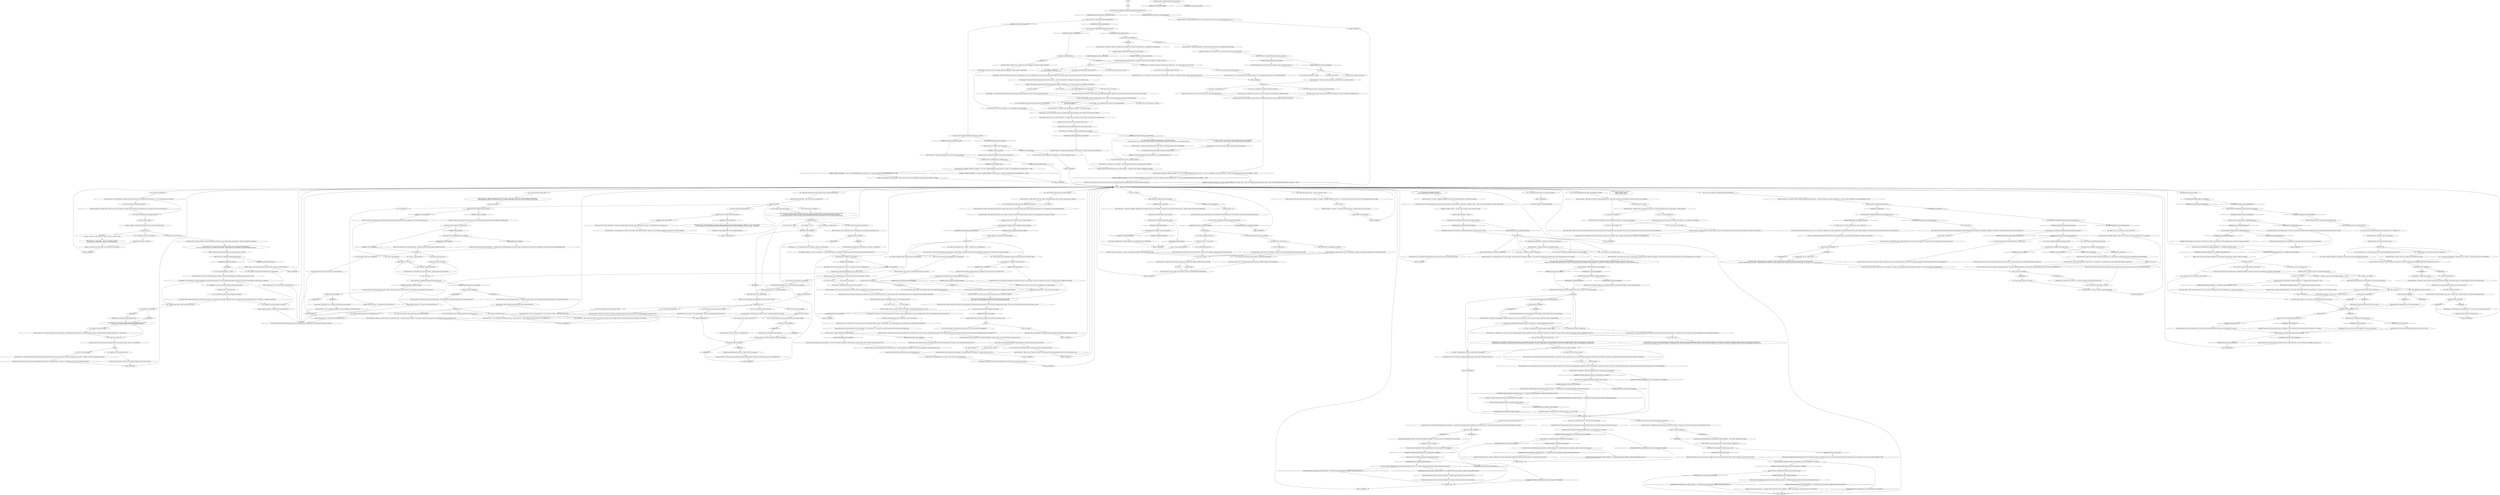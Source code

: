 # JAM / RACIST
# You chat up a truck driver of the racist persuasion.
# ==================================================
digraph G {
	  0 [label="START"];
	  1 [label="input"];
	  2 [label="Racist lorry driver: Variable[\"TASK.question_drivers_about_drugs\"]"];
	  3 [label="Variable[\"TASK.question_drivers_about_drugs\"]", shape=diamond];
	  4 [label="!(Variable[\"TASK.question_drivers_about_drugs\"])", shape=diamond];
	  5 [label="Perception (Smell): He smells of heavy motor oils. And his breath -- of high-tar content cigarettes. Probably *Astra Whites*."];
	  6 [label="Racist lorry driver: Variable[\"jam.racist_suggestion_pretend_you_agree\"]"];
	  7 [label="Variable[\"jam.racist_suggestion_pretend_you_agree\"]", shape=diamond];
	  8 [label="!(Variable[\"jam.racist_suggestion_pretend_you_agree\"])", shape=diamond];
	  9 [label="Racist lorry driver: The man pulls on his cigarette furiously, probably still thinking about mesquitos and ass cancer."];
	  10 [label="Racist lorry driver: \"Apples.\""];
	  11 [label="Jump to: [MAINHUB]"];
	  12 [label="Racist lorry driver: \"As arbitrary as any judgement. That doesn't make it less of a fact. We all have to use *facts*. Once you accept it, you'll gain the clarity of understanding.\""];
	  13 [label="You: \"Let me see the soles of your boots.\""];
	  14 [label="You: \"I'm gonna *fuck* you for the rest of my LIFE, you understand?\""];
	  15 [label="Racist lorry driver: \"What is there to talk about? It's a racist world. I didn't make it that way. And neither did you -- and *you're* a racist too!\""];
	  16 [label="You: \"Who is the lady driver? You won't get into trouble.\""];
	  17 [label="Racist lorry driver: \"Like fuck you are. Why's your partner a multi-ethnic rainbow man? Why'd you not arrest Siileng? Fuck off, I ain't telling you shit.\""];
	  18 [label="Racist lorry driver: The man drops the near-finished cigarette lingering between his fingers. He reaches for a new one, with a confident look."];
	  19 [label="You: \"What are you doing, Kim? Let me handle it.\""];
	  20 [label="Untitled hub (06)"];
	  21 [label="Racist lorry driver: \"He did *something* -- he stole his employer's goods and another, honest lorryman's job. You know...\" His smirk turns into a suspicious grin."];
	  22 [label="Jump to: [MAINHUB]"];
	  23 [label="You: \"Fuck, I oughtta...\""];
	  24 [label="Racist lorry driver: IsKimHere()"];
	  25 [label="IsKimHere()", shape=diamond];
	  26 [label="!(IsKimHere())", shape=diamond];
	  27 [label="You: \"What was that *argument* all about?\"\n\"You're a Revacholian patriot? What's that all about?\""];
	  28 [label="Racist lorry driver: Variable[\"plaza.fascha_q_initiation_found_lorryman\"]"];
	  29 [label="Variable[\"plaza.fascha_q_initiation_found_lorryman\"]", shape=diamond];
	  30 [label="!(Variable[\"plaza.fascha_q_initiation_found_lorryman\"])", shape=diamond];
	  31 [label="Racist lorry driver: Variable[\"tc.turn_off_tutorial_node\"]"];
	  32 [label="Variable[\"tc.turn_off_tutorial_node\"]", shape=diamond];
	  33 [label="!(Variable[\"tc.turn_off_tutorial_node\"])", shape=diamond];
	  34 [label="You: \"Limbo? What's going on here?\"\n\"So we *are* in a limbo!\""];
	  35 [label="Racist lorry driver: Variable[\"jam.truckman_blackcheck_comp_reacthub\"]"];
	  36 [label="Variable[\"jam.truckman_blackcheck_comp_reacthub\"]", shape=diamond];
	  37 [label="!(Variable[\"jam.truckman_blackcheck_comp_reacthub\"])", shape=diamond];
	  38 [label="Racist lorry driver: \"Welcome to Re...\" The fat man stops mid-sentence as he notices Lieutenant Kitsuragi."];
	  39 [label="Racist lorry driver: \"Ye... no... never mind, officer. Pleased to meet you. I'm a camionneur, a father of three, and a Revacholian patriot.\""];
	  40 [label="electrochemitup"];
	  41 [label="Shivers: The wind howls over the Bay of Revachol -- a cascade of cold air, flowing through the tangled city streets."];
	  42 [label="Racist lorry driver: \"Custom-made. Cost me a pretty penny!\" He rubs the back of his balding head."];
	  43 [label="Racist lorry driver: Variable[\"jam.truckman_whitec_auth_ladydriver\"]"];
	  44 [label="Variable[\"jam.truckman_whitec_auth_ladydriver\"]", shape=diamond];
	  45 [label="!(Variable[\"jam.truckman_whitec_auth_ladydriver\"])", shape=diamond];
	  46 [label="Racist lorry driver: IsKimHere()"];
	  47 [label="IsKimHere()", shape=diamond];
	  48 [label="!(IsKimHere())", shape=diamond];
	  49 [label="Untitled hub"];
	  50 [label="Racist lorry driver: \"God damn right. They've been trying to fuck us out of our heritage in the name of profits. But when they try to replace us they'll regret it.\""];
	  51 [label="Logic: He doesn't live in Martinaise."];
	  52 [label="Kim Kitsuragi: Lieutenant Kitsuragi's stern expression remains unchanged -- but you sense he can't be happy about this turn of events."];
	  53 [label="Racist lorry driver: \"Fucking... homo cop.\" A globule of sweat gathers at his brow."];
	  54 [label="Racist lorry driver: IsKimHere()"];
	  55 [label="IsKimHere()", shape=diamond];
	  56 [label="!(IsKimHere())", shape=diamond];
	  57 [label="Inland Empire: The name resounds like a bell in the air -- a dark gong. You get a bad feeling about it."];
	  58 [label="Authority: He's been expecting this. He's really puffed himself up."];
	  59 [label="You: \"Yekokataa is not in the south and they definitely don't grow apples there.\""];
	  60 [label="You: \"Apples then. From Graad. Right. Sure.\""];
	  61 [label="Racist lorry driver: \"It's about... biological determinism. Natural law. The sorting of the races.\" He spits on the ground."];
	  62 [label="Racist lorry driver: \"People who've studied these things say that we are superior by design. So, naturally, we Occidentals should be in charge. Obviously you can see the merits in that.\"\n\"People who've studied these things say that *you* and *me* are superior by design.\" He glances at the lieutenant. \"So, naturally, we Occidentals should be in charge. Obviously you can see the merits in that.\""];
	  63 [label="You: \"Uh, welcome, indeed. Who are you?\""];
	  64 [label="You: \"You mean my partner, Lieutenant Kitsuragi?\""];
	  65 [label="Jump to: [Racist lorry driver: \"The man bites his lip and drops the...\"]"];
	  66 [label="Racist lorry driver: On the bottom of the man's boots you see an intricate tangle of treads with no immediately discernible pattern."];
	  67 [label="Racist lorry driver: \"It's Revachol!\""];
	  68 [label="Racist lorry driver: \"The stench is getting unbearable.\" He turns to you. \"Is there a reason you're bothering me?\""];
	  69 [label="Racist lorry driver: \"Hello, compatriot!\" He recognizes you. \"You have something to discuss?\""];
	  70 [label="Jump to: [MAINHUB]"];
	  71 [label="Kim Kitsuragi: Lieutenant Kitsuragi's stern expression remains unchanged -- but you sense something there. Below..."];
	  72 [label="Racist lorry driver: \"What, aren't we *allowed* to say that it's the kipts who do all the stealing around here? It's not *rotor science*, man...\""];
	  73 [label="Kim Kitsuragi: The lieutenant turns and gives you a barely perceptible nod."];
	  74 [label="Kim Kitsuragi: \"Every school of thought and government has failed in this city -- but I love it nonetheless. It belongs to me as much as it belongs to you.\""];
	  75 [label="Kim Kitsuragi: \"Let's just go and ask Tommy, alright? We're wasting our time here.\""];
	  76 [label="Racist lorry driver: Variable[\"jam.racist_authority_soles\"]"];
	  77 [label="Variable[\"jam.racist_authority_soles\"]", shape=diamond];
	  78 [label="!(Variable[\"jam.racist_authority_soles\"])", shape=diamond];
	  79 [label="You: \"You smell of booze and cigarettes, what's different about narcotics?\""];
	  80 [label="Jump to: [Racist lorry driver: \"\"I don't know shit, and if I did I...\"]"];
	  81 [label="Racist lorry driver: IsKimHere()"];
	  82 [label="IsKimHere()", shape=diamond];
	  83 [label="!(IsKimHere())", shape=diamond];
	  84 [label="You: \"What kind of cargo are you supposed to pick up?\""];
	  85 [label="You: \"Wait, how long has this been going on then?\""];
	  86 [label="You: \"I've been to your fucking lorry. I know where it is!\" (Point to it.) \"I'm gonna burn it down, you HEAR ME?!\""];
	  87 [label="Kim Kitsuragi: \"A small 'Tempo' by the monument, green...\" He turns to you. \"Let's get into that lorry.\""];
	  88 [label="Half Light: The main thing is to not overdo it. Even when you're trying to scare someone, the most important thing is: how does it look on your resume?"];
	  89 [label="You: \"Uh... your racism?\""];
	  90 [label="You: \"Damn it... I meant.. do you want to find someplace private to... no, shit--\""];
	  91 [label="You: \"So who does -- *you?*\""];
	  92 [label="Racist lorry driver: His eyes dart between you and the lieutenant. \"I'm not scared of you -- or the mob. I'm under the protection of the Lorrymen and Carters Guild.\""];
	  93 [label="Racist lorry driver: \"I'm not the only one. Look, I've read *books*,\" he gestures with his cigarette for emphasis. \"The science of racial theory has all been proved, even if some people don't want to accept it.\""];
	  94 [label="Perception (Smell): His physique reeks of heavy motor oils. His breath smells of high-tar content cigarettes. Probably *Astra Whites*."];
	  95 [label="You: \"You hiding smokes from me?\""];
	  96 [label="You: \"Well, I think we all learned something here.\" (Smile at the lorryman.)\n\"I think we should all learn to respect each others opinions.\" (Betray your partner and smile at the lorryman in a conspiratorial manner.)"];
	  97 [label="Racist lorry driver: Variable[\"tc.down_with_racism\"]"];
	  98 [label="Variable[\"tc.down_with_racism\"]", shape=diamond];
	  99 [label="!(Variable[\"tc.down_with_racism\"])", shape=diamond];
	  100 [label="Logic: No, it's Ruby running this ring like Titus alluded to. But play along for now. Find out what everyone knows first. Siileng is your next lead."];
	  101 [label="You: \"I'm trying to turn back time. Can you help me, bröther?\""];
	  102 [label="Racist lorry driver: \"Yeah, apples... I take it you had other questions?\"\n\"Yeah, apples. I'm an apple-carter. I take it you had other questions?\""];
	  103 [label="Racist lorry driver: Variable[\"jam.truckman_bc_electrochem_smokes\"]"];
	  104 [label="Variable[\"jam.truckman_bc_electrochem_smokes\"]", shape=diamond];
	  105 [label="!(Variable[\"jam.truckman_bc_electrochem_smokes\"])", shape=diamond];
	  106 [label="Racist lorry driver: \"Welcome to Revachol!\" The lorry driver recognizes you. \"Got rid of the other one, eh? Good call.\""];
	  107 [label="You: \"But...why?\""];
	  108 [label="lorryhub"];
	  109 [label="Racist lorry driver: \"You two make a cute couple, you know that?\" The lorryman spits."];
	  110 [label="Racist lorry driver: \"Just follow the smell. It smells like apricots and *oil* when you're nearby...\" The lorryman lets out a raspy croak at his own sense of humour."];
	  111 [label="Racist lorry driver: \"Yeah,\" he says, unsure where this is leading. \"They're his little bitches. He's got them all over the unions.\""];
	  112 [label="Racist lorry driver: \"You're not peones,\" he says. \"You wouldn't be investigating a drug-thing, if you were.\""];
	  113 [label="You: \"Yeah... maybe it *is*...\""];
	  114 [label="Reaction Speed: There was a bunch of spilled boxes in the back of a big lorry nearby..."];
	  115 [label="Racist lorry driver: Variable[\"jam.racist_said_stop_ripping\"]"];
	  116 [label="Variable[\"jam.racist_said_stop_ripping\"]", shape=diamond];
	  117 [label="!(Variable[\"jam.racist_said_stop_ripping\"])", shape=diamond];
	  118 [label="Racist lorry driver: \"Hell no. It's a *guild*. Invitation only. Unions work for the rich fucks. They're basically the same. Been trying to fuck us out of our heritage in the name of profits. But you can't replace experience.\""];
	  119 [label="You: \"Hello. Who are you?\""];
	  120 [label="Racist lorry driver: IsKimHere()"];
	  121 [label="IsKimHere()", shape=diamond];
	  122 [label="!(IsKimHere())", shape=diamond];
	  123 [label="You: \"Actually -- we do.\""];
	  124 [label="Racist lorry driver: \"I'm *not* in trouble right now -- and I don't have to tell you a single thing. Now fuck off.\""];
	  125 [label="Reaction Speed: Not sheep -- ostriches."];
	  126 [label="Encyclopedia: Actually, neither ostriches or sheep bury their heads in the sand. It's just a saying."];
	  127 [label="Racist lorry driver: IsTHCPresent(\"revacholian_nationhood\")"];
	  128 [label="IsTHCPresent(\"revacholian_nationhood\")", shape=diamond];
	  129 [label="!(IsTHCPresent(\"revacholian_nationhood\"))", shape=diamond];
	  130 [label="Racist lorry driver: \"Evidence of what? I haven't done anything.\" He puts out his cigarette and flicks the tiny stub toward the street."];
	  131 [label="You: \"Right. You're sure it's this *Siileng* and not, say, a *lady driver*?\""];
	  132 [label="Racist lorry driver: IsTaskActive(\"TASK.ask_traditionalists_how_to_turn_back_time\")--[[ Variable[ ]]"];
	  133 [label="IsTaskActive(\"TASK.ask_traditionalists_how_to_turn_back_time\")--[[ Variable[ ]]", shape=diamond];
	  134 [label="!(IsTaskActive(\"TASK.ask_traditionalists_how_to_turn_back_time\")--[[ Variable[ ]])", shape=diamond];
	  135 [label="Composure: He is comfortable reciting these thoughts. He's spent quite a lot of time meditating on the subject."];
	  136 [label="You: \"Hold on, what's a carter?\""];
	  137 [label="lastrow"];
	  138 [label="You: \"I know you've been giving me the run-around. Fess up, where's the lady driver?\""];
	  139 [label="You: \"Hm, thanks. Not the ones I'm looking for.\""];
	  140 [label="Racist lorry driver: \"When the next wave of the Invasion comes -- the last thing they'll see before the lights go out is *illustrious Revachol*.\""];
	  141 [label="You: \"Whatever, these aren't the boots I'm looking for anyway.\""];
	  142 [label="You: \"I found this mug in the trash.\" (Show it to the man.) \"Yours?\""];
	  143 [label="Racist lorry driver: IsKimHere()"];
	  144 [label="IsKimHere()", shape=diamond];
	  145 [label="!(IsKimHere())", shape=diamond];
	  146 [label="Kim Kitsuragi: \"You really got him there, detective.\""];
	  147 [label="You: \"Who's La Puta--\""];
	  148 [label="You: \"Wait, are *we*--\""];
	  149 [label="You: \"Yes you *are*. Or you're coming to the  station.\""];
	  150 [label="You: \"Then why are you smirking?\""];
	  151 [label="Racist lorry driver: \"Fuck you, I told you. I'm not gonna...\""];
	  152 [label="Racist lorry driver: Variable[\"tc.oddfoot_at_lynching\"] == true  and   Variable[\"XP.figured_out_the_odd_sole\"] == false  and  Variable[\"jam.racist_authority_soles\"] == false  and  Variable[\"TASK.ask_about_ruby_in_village\"] == false"];
	  153 [label="Variable[\"tc.oddfoot_at_lynching\"] == true  and   Variable[\"XP.figured_out_the_odd_sole\"] == false  and  Variable[\"jam.racist_authority_soles\"] == false  and  Variable[\"TASK.ask_about_ruby_in_village\"] == false", shape=diamond];
	  154 [label="!(Variable[\"tc.oddfoot_at_lynching\"] == true  and   Variable[\"XP.figured_out_the_odd_sole\"] == false  and  Variable[\"jam.racist_authority_soles\"] == false  and  Variable[\"TASK.ask_about_ruby_in_village\"] == false)", shape=diamond];
	  155 [label="Racist lorry driver: Variable[\"jam.tommy_reveal_wc\"]"];
	  156 [label="Variable[\"jam.tommy_reveal_wc\"]", shape=diamond];
	  157 [label="!(Variable[\"jam.tommy_reveal_wc\"])", shape=diamond];
	  158 [label="Racist lorry driver: Variable[\"jam.tommy_reveal_wc\"]"];
	  159 [label="Variable[\"jam.tommy_reveal_wc\"]", shape=diamond];
	  160 [label="!(Variable[\"jam.tommy_reveal_wc\"])", shape=diamond];
	  161 [label="Racist lorry driver: \"That's the one. His tribe are natural liars. It's in their blood...\" The lorryman takes a slow, satisfied drag and blows a smoke ring."];
	  162 [label="Racist lorry driver: \"Past the monument, down there,\" he waves south. \"The green 'Tempo'. Now leave me the fuck alone, okay?\""];
	  163 [label="Racist lorry driver: \"I'm here to pick up a load of fuckin' apples, man. Just regular, Kojko-picked apples.\"\n\"We're on the same side here, yeah? No need to bust my balls. I'm here to pick up a load of apples. Just regular, Kojko-picked apples.\""];
	  164 [label="MAINHUB"];
	  165 [label="Untitled hub"];
	  166 [label="Racist lorry driver: Variable[\"jam.racist_halflight_failed_twice\"]"];
	  167 [label="Variable[\"jam.racist_halflight_failed_twice\"]", shape=diamond];
	  168 [label="!(Variable[\"jam.racist_halflight_failed_twice\"])", shape=diamond];
	  169 [label="Kim Kitsuragi: The lieutenant looks at you sceptically but does not object."];
	  170 [label="Jump to: [Untitled hub (06)]"];
	  171 [label="You: \"I get it -- someone has to be the unpopular guy.\""];
	  172 [label="Racist lorry driver: Variable[\"jam.truckman_greeting_done\"]"];
	  173 [label="Variable[\"jam.truckman_greeting_done\"]", shape=diamond];
	  174 [label="!(Variable[\"jam.truckman_greeting_done\"])", shape=diamond];
	  175 [label="You: \"That's... disarmingly direct.\""];
	  176 [label="Racist lorry driver: \"You know: Graadniks. Graadvolk. The degenerates from Graad.\"\n\"Yeah, you know: Graadniks. Graadvolk. Those degenerates from Graad.\""];
	  177 [label="Racist lorry driver: The lorry driver glares at you intently, then shrugs. \"Then I guess they grow apples somewhere else. You can never really tell with those Kojkos. They're *everywhere* -- except their own homes.\""];
	  178 [label="You: \"I did see one lorry with the trailer doors open on my way here. Do you know what happened?\""];
	  179 [label="You: \"Yeah? What's the problem with that then?\""];
	  180 [label="Racist lorry driver: IsTaskActive(\"TASK.ask_traditionalists_how_to_turn_back_time\")--[[ Variable[ ]]"];
	  181 [label="IsTaskActive(\"TASK.ask_traditionalists_how_to_turn_back_time\")--[[ Variable[ ]]", shape=diamond];
	  182 [label="!(IsTaskActive(\"TASK.ask_traditionalists_how_to_turn_back_time\")--[[ Variable[ ]])", shape=diamond];
	  183 [label="Racist lorry driver: Variable[\"jam.fascha_dq_endurance_confirms_lorryman\"]  or  Variable[\"jam.fascha_dq_endurance_confirms_lorryman_after_fuck_you\"]"];
	  184 [label="Variable[\"jam.fascha_dq_endurance_confirms_lorryman\"]  or  Variable[\"jam.fascha_dq_endurance_confirms_lorryman_after_fuck_you\"]", shape=diamond];
	  185 [label="!(Variable[\"jam.fascha_dq_endurance_confirms_lorryman\"]  or  Variable[\"jam.fascha_dq_endurance_confirms_lorryman_after_fuck_you\"])", shape=diamond];
	  186 [label="norhetoricforyou"];
	  187 [label="Racist lorry driver: Variable[\"jam.truckman_logic_the_lies\"]"];
	  188 [label="Variable[\"jam.truckman_logic_the_lies\"]", shape=diamond];
	  189 [label="!(Variable[\"jam.truckman_logic_the_lies\"])", shape=diamond];
	  190 [label="You: \"So you *are* saying something.\""];
	  191 [label="Jump to: [MAINHUB]"];
	  192 [label="Racist lorry driver: \"God damn...\" He wipes the tears from his eyes. \"Thanks for that. But no, it's not mine.\""];
	  193 [label="logicfixinghub"];
	  194 [label="Racist lorry driver: He eyes you warily, unsure how to respond. This goes on for about two seconds, then..."];
	  195 [label="You: \"You said something about the rights and privileges of lorrymen?\""];
	  196 [label="Jump to: [Racist lorry driver: \"The man bites his lip and drops the...\"]"];
	  197 [label="Racist lorry driver: Variable[\"jam.siileng_met\"]"];
	  198 [label="Variable[\"jam.siileng_met\"]", shape=diamond];
	  199 [label="!(Variable[\"jam.siileng_met\"])", shape=diamond];
	  200 [label="Racist lorry driver: IsKimHere()"];
	  201 [label="IsKimHere()", shape=diamond];
	  202 [label="!(IsKimHere())", shape=diamond];
	  203 [label="You: \"No, no, of course not. Just tell me what you know.\""];
	  204 [label="Kim Kitsuragi: The lieutenant gives you a brief, sideways glance."];
	  205 [label="Racist lorry driver: \"The strike? They've been at it for a while. A month, two months maybe?\" He gestures towards the lorries. \"But *this* here is just the last week or so.\""];
	  206 [label="You: \"You just look at people and make arbitrary judgements.\""];
	  207 [label="Rhetoric: Perhaps it's good to agree? To get him talking."];
	  208 [label="You: \"Where *exactly* is her lorry?\""];
	  209 [label="Racist lorry driver: \"He did *something*. He stole his employer's goods and another, honest lorryman's job. Talk to him -- I don't know anything.\"\n\"He did *something*. He stole his employer's goods and another lorryman's job. You should be thankful for the tip.\" He grins -- a wide smile. "];
	  210 [label="Half Light: *Change the topic* -- the way he says it makes it almost sound like a threat."];
	  211 [label="You: \"Shit.\""];
	  212 [label="Racist lorry driver: \"Hey, if the name and description fit by the very grace of nature, who am I to say otherwise?\""];
	  213 [label="Racist lorry driver: \"Suit yourself, officer. Hide your face in the sand if you so wish.\" He spits on the ground."];
	  214 [label="Jump to: [MAINHUB]"];
	  215 [label="Racist lorry driver: \"Oh?\" The man seems mildly disappointed that you don't want to hear more of his lecture."];
	  216 [label="Racist lorry driver: \"It's true.\" He pushes on. \"Also, you need to realize the dangers of *mixing races*. Who knows what might happen if people don't stay in their birthplace? You might end up with a new sub-race, with unknown characteristics, leading to extra competition. That's why you've got to *control* the offspring.\""];
	  217 [label="You: \"Cool, cool, cool. (Rub your hands together.) I changed my mind anyway.\""];
	  218 [label="Racist lorry driver: \"I bet.\" His cool gaze pierces deep, with noxious effluence wafting in the surrounding air."];
	  219 [label="Physical Instrument: It's calling you out onto the field! This man, *he's on your team*."];
	  220 [label="Racist lorry driver: \"Hey man, you know. There are all sorts of Invasions... \" He looks at his boots, then you. \"I thought we could rely on the cops. We're in this together, whether you realize it or not.\""];
	  221 [label="Racist lorry driver: \"I don't know shit, and if I did I wouldn't tell you.\" He puffs on his cigarette."];
	  222 [label="Racist lorry driver: \"Yeah, I drive a lorry. Back and forth. Sometimes I sit stuck in a traffic jam, guarding that lorry.\""];
	  223 [label="Jump to: [MAINHUB]"];
	  224 [label="Suggestion: There's your in. Take his side in this particular fight."];
	  225 [label="Racist lorry driver: Variable[\"jam.siileng_noticed_humanitarian_aid_macarons\"]"];
	  226 [label="Variable[\"jam.siileng_noticed_humanitarian_aid_macarons\"]", shape=diamond];
	  227 [label="!(Variable[\"jam.siileng_noticed_humanitarian_aid_macarons\"])", shape=diamond];
	  228 [label="Racist lorry driver: \"Seriously, though, he's usually just a little bit south of here. Down near the canal, you can't miss him. Just watch yourself...\"\n\"Looks like I offended your partner there.\" He doesn't look at the lieutenant. \"Too bad. Siileng's usually a little bit south of here, near the canal. You can't miss him. Just watch yourselves...\""];
	  229 [label="Authority: Now it's not a big deal for him anymore. This is how he saves face."];
	  230 [label="Rhetoric: \"Apples\" is exactly the kind of thing you'd say if you had something to hide..."];
	  231 [label="You: \"Okay, sure, whatever. I'd really rather talk about something else.\""];
	  232 [label="Racist lorry driver: \"Yeah, they're a big deal. My great-grandfather was a carter. Had a royal license and everything. We've tried to hold on to our privileges.\""];
	  233 [label="You: \"Why don't you and me step outside for a little *talk*?\""];
	  234 [label="Racist lorry driver: \"Oh yeah?\" he snarls. \"And what goods are those?\""];
	  235 [label="Racist lorry driver: \"You're all bark and no bite. The real dogs are up in Jamrock. Everyone knows that.\""];
	  236 [label="Racist lorry driver: \"No I'm not. I'm not coming anywhere -- and you're not taking me there. Now fuck off.\""];
	  237 [label="Racist lorry driver: \"Sorry, all done.\" He puts out his cigarette and flicks the tiny stub toward the street."];
	  238 [label="Racist lorry driver: \"This concerns you, policeman, so you better be *vigilant*. The kipts are showing a good game lately, same with the mesquitos. And the other intruder species out there, breeding like rabbits. They're on the precipice of cultural victory.\"\n\"This concerns you, policeman, so you better be *vigilant*. The damn kipts are showing up good lately, same with the mesquitos. And the other intruder species too.\" He throws a sharp glance at Lieutenant Kitsuragi. \"They're on the precipice of cultural victory.\""];
	  239 [label="Racist lorry driver: \"I salute you, compatriot. Defenders of the Evening Lands have to stick together.\" He takes out a pack rolled up inside his sleeve. \"Light up, brother. Ward off those jungle spirits.\""];
	  240 [label="Racist lorry driver: Variable[\"whirling.hardie_went_through_ruby_info\"]"];
	  241 [label="Variable[\"whirling.hardie_went_through_ruby_info\"]", shape=diamond];
	  242 [label="!(Variable[\"whirling.hardie_went_through_ruby_info\"])", shape=diamond];
	  243 [label="Racist lorry driver: Variable[\"plaza.fascha_q_initiation_found_lorryman\"]"];
	  244 [label="Variable[\"plaza.fascha_q_initiation_found_lorryman\"]", shape=diamond];
	  245 [label="!(Variable[\"plaza.fascha_q_initiation_found_lorryman\"])", shape=diamond];
	  246 [label="Racist lorry driver: Variable[\"jam.fascha_dq_endurance_confirms_lorryman\"]  or  Variable[\"jam.fascha_dq_endurance_confirms_lorryman_after_fuck_you\"]"];
	  247 [label="Variable[\"jam.fascha_dq_endurance_confirms_lorryman\"]  or  Variable[\"jam.fascha_dq_endurance_confirms_lorryman_after_fuck_you\"]", shape=diamond];
	  248 [label="!(Variable[\"jam.fascha_dq_endurance_confirms_lorryman\"]  or  Variable[\"jam.fascha_dq_endurance_confirms_lorryman_after_fuck_you\"])", shape=diamond];
	  249 [label="Endurance: Sure, sure, but that guy -- you wouldn't tell it by his looks, but he is *definitely* a bröther and a kingsman. Ask if he knows how to turn back time!"];
	  250 [label="You: \"That's no way to talk about an officer of the law.\""];
	  251 [label="Racist lorry driver: \"For when the Invasion comes...\" He glances at the lieutenant. \"The last thing they'll see before the lights go out is *illustrious Revachol*.\""];
	  252 [label="You: \"So you're telling me that you don't know *anything* about drug smuggling through Terminal B?\""];
	  253 [label="Half Light: Men like this only respect two things: strength and fear."];
	  254 [label="You: \"Hold on, but they make Al Gul -- alcohol -- in IIlmaraa too. I was told they do.\""];
	  255 [label="Racist lorry driver: \"They know they can't beat us in a fair fight, so they have to get us to weaken ourselves somehow. It's racial sabotage. Racial *economic* sabotage.\""];
	  256 [label="You: Say nothing."];
	  257 [label="You: \"Just tell me which one's her lorry!\""];
	  258 [label="Racist lorry driver: \"What?\""];
	  259 [label="Racist lorry driver: \"How about you fuck off? I ain't saying *anything*.\""];
	  260 [label="You: \"Oh, so you drive a lorry?\" (Pretend you missed that last part.)"];
	  261 [label="You: \"Listen, I agree. It's our responsibility to keep this poison off the streets of Revachol, right?\""];
	  262 [label="Racist lorry driver: \"Not at all! We're part of a guild and everything... it's very ancient, very prestigious.\""];
	  263 [label="You: \"Who's that?\""];
	  264 [label="Racist lorry driver: \"He's the Samaran guy who likes to pretend he's some kinda businessman... Really he's just selling his employer's stuff. Stuff he *stole* after he broke the seals on his Humanox lorry.\""];
	  265 [label="Racist lorry driver: IsKimHere()"];
	  266 [label="IsKimHere()", shape=diamond];
	  267 [label="!(IsKimHere())", shape=diamond];
	  268 [label="Kim Kitsuragi: \"Okay, that's enough, detective. That's enough.\""];
	  269 [label="Racist lorry driver: You can just make out a familiar pattern in the intricate tangle of treads on the rubber of his soles. It is the map of your city!"];
	  270 [label="Authority: You *get* it."];
	  271 [label="Esprit de Corps: Looks like the lieutenant has a plan. Let him do this."];
	  272 [label="Composure: Be careful. This man's still got some fight in him, by the looks of it. It won't be easy break him."];
	  273 [label="Racist lorry driver: The man bites his lip and drops the near-finished cigarette lingering between his fingers. He reaches for a new one."];
	  274 [label="Racist lorry driver: \"I don't know, I don't even know her name. She just rolls with the fleet and acts like a big shot. Some dyke probably. I haven't even seen her for days.\""];
	  275 [label="Racist lorry driver: IsTHCPresent(\"revacholian_nationhood\")  or  Variable[\"tc.down_with_racism\"]"];
	  276 [label="IsTHCPresent(\"revacholian_nationhood\")  or  Variable[\"tc.down_with_racism\"]", shape=diamond];
	  277 [label="!(IsTHCPresent(\"revacholian_nationhood\")  or  Variable[\"tc.down_with_racism\"])", shape=diamond];
	  278 [label="You: \"Look, I'm sorry, can you just tell me what you know?\""];
	  279 [label="Racist lorry driver: Variable[\"jam.truckman_cabin_investigated\"]"];
	  280 [label="Variable[\"jam.truckman_cabin_investigated\"]", shape=diamond];
	  281 [label="!(Variable[\"jam.truckman_cabin_investigated\"])", shape=diamond];
	  282 [label="You: \"What's a camionneur?\" (Pretend you missed that last part.)"];
	  283 [label="You: \"To be honest, I can't really remember what that means. Please explain.\""];
	  284 [label="You: \"Right. I've already made up my mind. Wanna hear it?\" (Jump ahead.)"];
	  285 [label="Endurance: Remember, bröther, you say the hard things -- the gööd things. Most folk haven't got the stomach for it."];
	  286 [label="Endurance: Why would you tell a *bröther* off like that? He *clearly* knows things! Probably knows how to turn back time too. Try to get back on his good side."];
	  287 [label="Racist lorry driver: Variable[\"jam.fascha_dq_endurance_confirms_lorryman\"]  or  Variable[\"jam.fascha_dq_endurance_confirms_lorryman_after_fuck_you\"]"];
	  288 [label="Variable[\"jam.fascha_dq_endurance_confirms_lorryman\"]  or  Variable[\"jam.fascha_dq_endurance_confirms_lorryman_after_fuck_you\"]", shape=diamond];
	  289 [label="!(Variable[\"jam.fascha_dq_endurance_confirms_lorryman\"]  or  Variable[\"jam.fascha_dq_endurance_confirms_lorryman_after_fuck_you\"])", shape=diamond];
	  290 [label="You: \"What's a... *Revachol*?\"\n\"Hey, I know Revachol! That's where we are.\""];
	  291 [label="Empathy: You sense slight embarrassment for the outburst. Or is it pride? Impossible to tell."];
	  292 [label="Racist lorry driver: \"Been admiring the stompers, eh?\" He grins. \"Sure thing, check 'em out.\" He lifts his left foot, then the right.\n\"Been admiring the stompers, runt?\" He grins. \"Sure, I can *demonstrate* them.\" He lifts up to show you his left foot, then the right."];
	  293 [label="You: \"Show me her lorry right *fucking* now. The lady driver's lorry -- WHERE IS IT?!\""];
	  294 [label="Kim Kitsuragi: The lieutenant tries to remain impassive but the slight arch of his eyebrow tells you that he's liking it."];
	  295 [label="Racist lorry driver: He takes a long suck on his cigarette, appearing to savour the taste. \"Since he left I haven't had anyone to talk to...\""];
	  296 [label="Racist lorry driver: \"Of course he's a lorry driver! What -- he tell you he's just some simple businessman or some shit? He's selling his employer's stuff after he broke the seals on his Humanox lorry.\""];
	  297 [label="Racist lorry driver: \"His tribe are natural liars. It's in their blood...\" He nods in a sagely manner, then another puff of that cigarette: \"He's your man, alright. One-hundred percent.\""];
	  298 [label="Racist lorry driver: Variable[\"tc.la_puta_madre\"]"];
	  299 [label="Variable[\"tc.la_puta_madre\"]", shape=diamond];
	  300 [label="!(Variable[\"tc.la_puta_madre\"])", shape=diamond];
	  301 [label="Racist lorry driver: \"Nah. You wouldn't just leave him out there if you...\" He tries to light a fresh cigarette, but his hands are shaking now. The sentence simply ends."];
	  302 [label="You: \"I don't really know where that came from...\""];
	  303 [label="Racist lorry driver: Variable[\"tc.down_with_racism\"]"];
	  304 [label="Variable[\"tc.down_with_racism\"]", shape=diamond];
	  305 [label="!(Variable[\"tc.down_with_racism\"])", shape=diamond];
	  306 [label="Jump to: [MAINHUB]"];
	  307 [label="Empathy: Looks like you got his adrenaline up too."];
	  308 [label="Kim Kitsuragi: \"It's not a hard job. It won't take a long time. It won't make Padre Madre *angry*.\" He looks at him. \"But a stupid fucking racist is standing in the way, *protecting* this fucking thief...\""];
	  309 [label="Racist lorry driver: \"I don't think you're as *down* with our fight as you'd like me to believe, *brother*. Why's the saffron-man still there? Talk to him -- I don't know anything.\""];
	  310 [label="Racist lorry driver: \"Not the most popular topic nowadays, with the Coalition in charge and all. You might want to *change the topic* -- that is, bury your head under the sand like common sheep.\""];
	  311 [label="Racist lorry driver: Variable[\"jam.racist_reaction_ostriches_not_sheep\"]"];
	  312 [label="Variable[\"jam.racist_reaction_ostriches_not_sheep\"]", shape=diamond];
	  313 [label="!(Variable[\"jam.racist_reaction_ostriches_not_sheep\"])", shape=diamond];
	  314 [label="Racist lorry driver: \"Just the truth.\" The man shrugs. \"I'm a truth-teller, above all else.\""];
	  315 [label="Racist lorry driver: \"Yup, it's one of their main exports. They grow 'em down south Yekokataa. A beautiful place, got great scenic vistas.\""];
	  316 [label="You: \"It's literally in the name: *Zone of Ecological Catastrophe*.\""];
	  317 [label="You: \"If you all were at the Whirling, how do you know it was *kipts* who broke into the lorry?\""];
	  318 [label="You: \"Bad for him, I guess.\""];
	  319 [label="You: \"Okay, what else have you thought up?\""];
	  320 [label="Racist lorry driver: \"Open your eyes. Haven't you noticed something different lately? An unfortunate downturn, maybe? When members of the superior race cease to believe in their innate superiority, they stop competing for resources.\""];
	  321 [label="You: \"Right. You're sure it's him and not, say, a *lady driver*?\""];
	  322 [label="Esprit de Corps: Your partner needs backup. Now's your moment to shine!"];
	  323 [label="Racist lorry driver: Silence. The air between them becomes tense."];
	  324 [label="Kim Kitsuragi: \"Do continue, *sir*.\" The lieutenant steps up to him again, his frame tense as a coiled spring."];
	  325 [label="Jump to: [jumphubs]"];
	  326 [label="Jump to: [Racist lorry driver: \"The man bites his lip and drops the...\"]"];
	  327 [label="Jump to: [MAINHUB]"];
	  328 [label="You: \"Is that... a map of Revachol?\""];
	  329 [label="Racist lorry driver: \"Not in, not out. I'll never betray the purity of my tribe.\""];
	  330 [label="Racist lorry driver: \"Whatever you say, *officers*.\" He waits impassively, cigarette smouldering between his fingers."];
	  331 [label="Racist lorry driver: Variable[\"tc.down_with_racism\"]"];
	  332 [label="Variable[\"tc.down_with_racism\"]", shape=diamond];
	  333 [label="!(Variable[\"tc.down_with_racism\"])", shape=diamond];
	  334 [label="You: \"Wait, the street vendor south of here? That guy's a lorry driver?\""];
	  335 [label="Racist lorry driver: \"Guess so.\" He grins, contented with himself."];
	  336 [label="You: Say nothing."];
	  337 [label="Jump to: [MAINHUB]"];
	  338 [label="You: \"That's a map of Revachol.\""];
	  339 [label="Authority: You could ask him to show you the soles of his boots. He definitely looks like someone capable of a lynching. Maybe he was present?"];
	  340 [label="Jump to: [MAINHUB]"];
	  341 [label="Kim Kitsuragi: \"I know exactly what you meant. You think my *kind* doesn't belong here. That I should *watch myself* and *behave*.\""];
	  342 [label="Racist lorry driver: \"Go right ahead.\" The man scratches his heavyset stomach. \"You may be a cop, but that won't help you avoid the calamity to come.\""];
	  343 [label="You: \"We're done for now.\" [Leave.]\n\"Right. I'm going.\" [Leave,]\n\"See you around.\" [Leave.]"];
	  344 [label="You: \"Yeah, I'm *not* down with this -- why don't you go fuck yourself?\""];
	  345 [label="Half Light: Why are you even trying? There is no way to work yourself into a rage without it looking *bad*. And you look bad enough without this *nasty* business."];
	  346 [label="Racist lorry driver: The lorryman raises an eyebrow. \"This some kind of homo thing?\""];
	  347 [label="Untitled hub (04)"];
	  348 [label="Racist lorry driver: IsKimHere()"];
	  349 [label="IsKimHere()", shape=diamond];
	  350 [label="!(IsKimHere())", shape=diamond];
	  351 [label="Racist lorry driver: For a moment the lorryman is silent. Then he spits on the pavement. \"Yeah, him.\""];
	  352 [label="Racist lorry driver: Variable[\"tc.down_with_racism\"]"];
	  353 [label="Variable[\"tc.down_with_racism\"]", shape=diamond];
	  354 [label="!(Variable[\"tc.down_with_racism\"])", shape=diamond];
	  355 [label="Electrochemistry: He's got a smoke right there, in his fucking hand! Snatch that shit out of his fat fingers! You need it after listening to his garbage."];
	  356 [label="Racist lorry driver: \"Can't have it.\""];
	  357 [label="You: \"Can I get a drag of that then?\""];
	  358 [label="You: \"On second thought, let's talk about something else.\""];
	  359 [label="Rhetoric: Race is a simplistic means of social classification based on easily observed attributes, hunches and pseudo-science."];
	  360 [label="Jump to: [MAINHUB]"];
	  361 [label="Racist lorry driver: \"C'mon, man, the holler... It's just a greeting. A lorry driver thing.\""];
	  362 [label="Racist lorry driver: \"I ain't saying nothing.\""];
	  363 [label="Racist lorry driver: Variable[\"jam.jammystery_ladydriver_cabin_located_racist\"]"];
	  364 [label="Variable[\"jam.jammystery_ladydriver_cabin_located_racist\"]", shape=diamond];
	  365 [label="!(Variable[\"jam.jammystery_ladydriver_cabin_located_racist\"])", shape=diamond];
	  366 [label="Racist lorry driver: He stares at the Yellow Man mug, then suddenly... he explodes: \"HAHAHA! HAHAHA! Oh man! Oh... man, that's great. Look at that guy go. Haven't seen anything that funny in a while.\""];
	  367 [label="Racist lorry driver: \"Look, ace detective, I come from a long line of lorrymen. We got ancient rights and privileges...\" He loses his patience for explaining it."];
	  368 [label="Logic: If they were getting drunk inside the Whirling-in-Rags how could they know who broke into the lorry?"];
	  369 [label="Jump to: [MAINHUB]"];
	  370 [label="Jump to: [MAINHUB]"];
	  371 [label="Racist lorry driver: Variable[\"yard.hanged_armour_confirmed\"]"];
	  372 [label="Variable[\"yard.hanged_armour_confirmed\"]", shape=diamond];
	  373 [label="!(Variable[\"yard.hanged_armour_confirmed\"])", shape=diamond];
	  374 [label="Half Light: Stop now. Just ask the other drivers. You have to find out who the lady driver is and you can't do it like this. It's too much."];
	  375 [label="Racist lorry driver: Variable[\"tc.oddfoot_at_lynching\"] == true  and   Variable[\"XP.figured_out_the_odd_sole\"] == false  and  Variable[\"jam.racist_authority_soles\"] == false"];
	  376 [label="Variable[\"tc.oddfoot_at_lynching\"] == true  and   Variable[\"XP.figured_out_the_odd_sole\"] == false  and  Variable[\"jam.racist_authority_soles\"] == false", shape=diamond];
	  377 [label="!(Variable[\"tc.oddfoot_at_lynching\"] == true  and   Variable[\"XP.figured_out_the_odd_sole\"] == false  and  Variable[\"jam.racist_authority_soles\"] == false)", shape=diamond];
	  378 [label="Racist lorry driver: Variable[\"character.habit_smokes\"]"];
	  379 [label="Variable[\"character.habit_smokes\"]", shape=diamond];
	  380 [label="!(Variable[\"character.habit_smokes\"])", shape=diamond];
	  381 [label="Racist lorry driver: \"Look, I'm gonna be straight with you since you're my kin. I don't know shit. And if I did I wouldn't tell you. You're a cop, I'm not an idiot.\" He puffs on his cigarette."];
	  382 [label="You: \"Guess we need to pay Siileng a visit, then.\""];
	  383 [label="Racist lorry driver: \"That's the one, brother. His tribe are natural liars. It's in their blood.\" The lorryman looks at you with appreciation and understanding."];
	  384 [label="Empathy: Oh no, not *too* happy."];
	  385 [label="You: \"Fair enough. I got some other questions.\""];
	  386 [label="racistblather"];
	  387 [label="sanskim"];
	  388 [label="You: \"Fuckin' A, Kim. I've got your back.\" (Give the lieutenant a punch on the shoulder.)\n\"Fuckin' A, Kim. I've got your back!\" (Point your finger pistols at the lieutenant.)"];
	  389 [label="Racist lorry driver: \"Did you miss the part where I said they aren't here yet? Besides, even if I did have some I wouldn't go putting my nose in them...\" He looks at you with a strange glint in his eyes."];
	  390 [label="Racist lorry driver: \"Sure fucking is! We have a guild and everything... very ancient, very prestigious.\""];
	  391 [label="You: \"Yes, I can really tell you're a prime example of superior design.\""];
	  392 [label="You: \"Okay... and?\""];
	  393 [label="Racist lorry driver: Variable[\"whirling.hardie_went_through_ruby_info\"]"];
	  394 [label="Variable[\"whirling.hardie_went_through_ruby_info\"]", shape=diamond];
	  395 [label="!(Variable[\"whirling.hardie_went_through_ruby_info\"])", shape=diamond];
	  396 [label="Racist lorry driver: Variable[\"jam.fascha_dq_endurance_confirms_lorryman\"]  or  Variable[\"jam.fascha_dq_endurance_confirms_lorryman_after_fuck_you\"]"];
	  397 [label="Variable[\"jam.fascha_dq_endurance_confirms_lorryman\"]  or  Variable[\"jam.fascha_dq_endurance_confirms_lorryman_after_fuck_you\"]", shape=diamond];
	  398 [label="!(Variable[\"jam.fascha_dq_endurance_confirms_lorryman\"]  or  Variable[\"jam.fascha_dq_endurance_confirms_lorryman_after_fuck_you\"])", shape=diamond];
	  399 [label="You: \"Uh-huh...\""];
	  400 [label="You: \"What's up with your soles?\""];
	  401 [label="Jump to: [Racist lorry driver: \"The man bites his lip and drops the...\"]"];
	  402 [label="Racist lorry driver: Variable[\"jam.truckman_lorry_looted\"]"];
	  403 [label="Variable[\"jam.truckman_lorry_looted\"]", shape=diamond];
	  404 [label="!(Variable[\"jam.truckman_lorry_looted\"])", shape=diamond];
	  405 [label="Jump to: [MAINHUB]"];
	  406 [label="Racist lorry driver: IsKimHere()"];
	  407 [label="IsKimHere()", shape=diamond];
	  408 [label="!(IsKimHere())", shape=diamond];
	  409 [label="Kim Kitsuragi: \"Yes, yes. *Where* is he?\""];
	  410 [label="Kim Kitsuragi: \"You've seen that corpse in the ceramic armour there?\" The lieutenant points to the yard. \"Did his shitty little guild protect *him*?\""];
	  411 [label="Reaction Speed: This man looks like trouble. You might not want to get into this right now."];
	  412 [label="Rhetoric: Damn. You're not gonna get more out of him on this. He's put up the Wall of Racism."];
	  413 [label="Racist lorry driver: Variable[\"jam.truckman_lorry_looted\"]"];
	  414 [label="Variable[\"jam.truckman_lorry_looted\"]", shape=diamond];
	  415 [label="!(Variable[\"jam.truckman_lorry_looted\"])", shape=diamond];
	  416 [label="Racist lorry driver: \"C'mon, man, I just said 'Welcome to Revachol'... It's a lorry driver thing.\""];
	  417 [label="You: \"Sounds like a cover story to me.\""];
	  418 [label="Racist lorry driver: \"So, lately we Occidentals have experienced an unfortunate downturn: when members of the superior race cease to believe in their innate superiority, they stop competing for resources.\""];
	  419 [label="Kim Kitsuragi: \"*When* did she go away?\""];
	  420 [label="Jump to: [IsKimHere()]"];
	  421 [label="Racist lorry driver: \"A lorry driver. Who drives a lorry. Or is sometimes stuck in traffic jams, guarding that lorry.\""];
	  422 [label="Racist lorry driver: \"Oughtta what, officer?\" The man looks at you coolly, noxious effluence wafting in the air around him."];
	  423 [label="Racist lorry driver: \"Sorry I couldn't be of any help.\" He gives you an ambivalently mocking half-nod."];
	  424 [label="You: \"Oh, so you're just a racist. Makes sense.\""];
	  425 [label="Racist lorry driver: IsTaskActive(\"TASK.ask_traditionalists_how_to_turn_back_time\")--[[ Variable[ ]]"];
	  426 [label="IsTaskActive(\"TASK.ask_traditionalists_how_to_turn_back_time\")--[[ Variable[ ]]", shape=diamond];
	  427 [label="!(IsTaskActive(\"TASK.ask_traditionalists_how_to_turn_back_time\")--[[ Variable[ ]])", shape=diamond];
	  428 [label="You: \"He's right. You're undermining our best shot at real self-determination.\""];
	  429 [label="Authority: What happened? Did your balls shrivel up? You had plenty of chances to get off this road, but no, you let this guy keep talking. Then when the time came to make your choice you tried to split the difference. Weak."];
	  430 [label="Rhetoric: He's given you the run-around. Let's be honest, you were *bested*."];
	  431 [label="jumphubs"];
	  432 [label="Jump to: [MAINHUB]"];
	  433 [label="You: \"If it's not you, then who's running drugs through Terminal B?\""];
	  434 [label="Kim Kitsuragi: It doesn't look like the lieutenant cares. He just makes a little note."];
	  435 [label="Racist lorry driver: \"No. It's not like that.\" He looks at his shoes. \"You don't get it, it's... when I kick them you know? Fuck it. It's too complex for you.\""];
	  436 [label="Racist lorry driver: \"If you don't know, I ain't telling you shit.\""];
	  437 [label="You: \"Never mind. Just answer the question.\""];
	  438 [label="You: \"Oh, alright then.\""];
	  439 [label="Racist lorry driver: \"Yeah, I knew that guy. He was an honest driver who loved his country. We were having a good debate about genetics at the Whirling-in-Rags when some kipt-boys smashed his lock and took damn near everything. Lost his fucking job over it.\""];
	  440 [label="You: \"Guess I need to pay him a visit, then.\""];
	  441 [label="Authority: You could push him by asking him to show you the soles of his boots. He definitely looks like someone capable of a lynching."];
	  442 [label="Racist lorry driver: \"You know where that shit comes from? Saramiriza, Safre, Iilmaraa. They take the money from our local junkies here and then use it to out-compete us in the manufacturing sector.\""];
	  443 [label="You: (Look at the sole.)"];
	  444 [label="Racist lorry driver: \"The problem? The damn kipts are showing a real good game lately! Same with the mesquitos. And all the other intruder species out there, breeding like rabbits. They're on the precipice of cultural victory.\"\n\"The problem? The damn kipts are showing a real good game lately, same with the mesquitos.\" He throws a sharp glance at Lieutenant Kitsuragi. \"And the other intruder species too. They're on the precipice of cultural victory.\""];
	  445 [label="You: \"What's your name, fuckhead?! I'm gonna go on police radio sayin' this guy told Madre to FUCK OFF.\""];
	  446 [label="Half Light: Failing the last time was so demoralizing and *puzzling* that you just can't work up the rage anymore."];
	  447 [label="You: \"Got a smoke?\""];
	  448 [label="Encyclopedia: In fact, Yekokataa is a desolate wasteland whose name literally translates to *Zone of Ecological Catastrophe*. It features no scenic vistas and supports virtually no plant or animal life."];
	  449 [label="You: Say nothing."];
	  450 [label="Racist lorry driver: \"Aces! Good to know the law's got our backs.\" He gives a quick two-finger salute. \"For Revachol, the Suzerain! The world is our Suzerainty.\""];
	  451 [label="Logic: No, it's Ruby running this ring like Titus alluded to. But play along for now. Find out what everyone knows first. Siileng is your next lead."];
	  452 [label="Untitled hub (02)"];
	  453 [label="Authority: The lieutenant's impassive mask has been replaced with intensity. He speaks not as a cop, but as a citizen. He is *Vacholiere*. A Revacholian."];
	  454 [label="Jump to: [Racist lorry driver: \"The man bites his lip and drops the...\"]"];
	  455 [label="You: \"What is this *Invasion* anyway? Sounds like more immigrant-bashing.\""];
	  456 [label="You: \"So why are you still hanging around here? Most of the other lorrymen have left.\"\n\"Then what are you still hanging around here for? Most other camionneurs have left.\""];
	  457 [label="You: Make him tell you what he knows."];
	  458 [label="You: Variable[\"jam.truckman_whitec_auth_ladydriver\"]"];
	  459 [label="Variable[\"jam.truckman_whitec_auth_ladydriver\"]", shape=diamond];
	  460 [label="!(Variable[\"jam.truckman_whitec_auth_ladydriver\"])", shape=diamond];
	  461 [label="Racist lorry driver: \"I haven't learned anything I didn't know before.\" The lorryman shakes his head with indignation."];
	  462 [label="Racist lorry driver: \"Looking for something, runt? Come to tell me to fuck off again?\""];
	  463 [label="Racist lorry driver: IsKimHere()"];
	  464 [label="IsKimHere()", shape=diamond];
	  465 [label="!(IsKimHere())", shape=diamond];
	  466 [label="You: Cross your arms and nod."];
	  467 [label="Racist lorry driver: IsKimHere()"];
	  468 [label="IsKimHere()", shape=diamond];
	  469 [label="!(IsKimHere())", shape=diamond];
	  470 [label="Kim Kitsuragi: \"We'll just have to ask someone else about the lady driver. Let's go.\""];
	  471 [label="Kim Kitsuragi: \"But you see, I'm an officer of the RCM -- it's actually *my* job to make sure *you* behave. I would advise you to remember that.\""];
	  472 [label="Drama: He's surprisingly good at this. Not bad at all... Look at him lurching."];
	  473 [label="You: \"What are you hauling?\""];
	  474 [label="You: \"Yeah. I think I can get down with racism.\""];
	  475 [label="Racist lorry driver: \"Don't push your luck, runt.\" The man gives you a disgusted look, then turns his attention elsewhere, ignoring your presence."];
	  476 [label="Physical Instrument: Time to turn up the VOLUME."];
	  477 [label="Racist lorry driver: \"What is there to talk about? It's a racist world. I didn't make it that way. I'm just living in it -- surviving in it. That's all this is. Survival.\""];
	  478 [label="You: \"You want me to get *violent* with you?\""];
	  479 [label="You: \"I'm your brother, remember?\""];
	  480 [label="Jump to: [Racist lorry driver: \"\"I ain't saying nothing.\"\"]"];
	  481 [label="Racist lorry driver: \"Whatever, go back to your college class, bino.\""];
	  482 [label="You: \"You're smoking one right now.\""];
	  483 [label="You: \"Then I'm gonna need the one you're smoking.\""];
	  484 [label="You: \"Oh, so they grow apples in... Graad?\""];
	  485 [label="You: \"Okay, so it's an ethnic slur.\""];
	  486 [label="Racist lorry driver: \"'Cause that's what they're all called. Kojko Pitjic, Lzloslaw Kojko. Kojkowicz Someone. Low self-esteem those guys have. Mind you, they look Occidental, but they're not... *really* like us.\""];
	  487 [label="Racist lorry driver: He laughs. Nervously. \"Sure I'm sure,\" he says. \"His tribe are natural liars. It's in their blood...\""];
	  488 [label="You: \"Never mind, let's keep moving.\" [Leave.]"];
	  489 [label="Empathy: Usually he says it with derision, but to you he seems to say it as an actual greeting."];
	  490 [label="Conceptualization: Cultural victory? What is this then?"];
	  491 [label="Racist lorry driver: \"It sure is!\""];
	  492 [label="You: \"Where did you get boots like that?\""];
	  493 [label="You: \"You do understand you're *stomping on Revachol* every day, don't you?\""];
	  494 [label="Racist lorry driver: Variable[\"jam.truckman_told_him_to_fuck_off\"]"];
	  495 [label="Variable[\"jam.truckman_told_him_to_fuck_off\"]", shape=diamond];
	  496 [label="!(Variable[\"jam.truckman_told_him_to_fuck_off\"])", shape=diamond];
	  497 [label="You: \"So, I take it you're *not* smuggling drugs out of Martinaise?\""];
	  498 [label="Kim Kitsuragi: \"No.\" The lieutenant turns to the lorryman. \"He means *La Puta Madre*.\""];
	  499 [label="Kim Kitsuragi: \"No. Of course not. *We're* not peones. But *if* we were... and one of Madre's drivers were to be stealing from him -- then it's a good peone's job to find out who that is.\""];
	  500 [label="Racist lorry driver: Variable[\"tc.map_of_revachol\"]"];
	  501 [label="Variable[\"tc.map_of_revachol\"]", shape=diamond];
	  502 [label="!(Variable[\"tc.map_of_revachol\"])", shape=diamond];
	  503 [label="Kim Kitsuragi: The lieutenant raises one eyebrow. \"You've seen the corpse in the yard, yes? You took a peek. I *know* you did. Does it look like his friends protected *him*?\""];
	  504 [label="You: \"Is it yours?\""];
	  505 [label="Racist lorry driver: \"It's what the kipts of Boogie Street are going for -- right under our noses. And the others too, on the radio. Heard any *chansons* lately? Heard any *mottettos* or *lieder*? No. Dominating culture is how they plan to win. They say so themselves.\""];
	  506 [label="Rhetoric: Nope nothing. You're sure it's okay. You wriggled your way out of a tight one there. Didn't tell him to fuck off, *or* join his cause. Well done."];
	  507 [label="Jump to: [MAINHUB]"];
	  508 [label="Rhetoric: What he means is: fixation on the Revacholian *nation* makes it harder for Revachol to actually attain self-determination."];
	  509 [label="Half Light: There! His voice grows smaller, as yours..."];
	  510 [label="You: \"*When* did she go away?\""];
	  511 [label="You: \"The jig's up. I've got the goods on you.\""];
	  512 [label="Reaction Speed: Or you could look around, find this guy's cabin. Check all the lorries. It's scary when cops are snooping in your things, no?"];
	  513 [label="You: \"Just tell me who the god damn lady driver is!\""];
	  514 [label="You: \"Okay, but why the word 'Kojko'?\""];
	  515 [label="Jump to: [MAINHUB]"];
	  516 [label="Racist lorry driver: Variable[\"jam.fascha_dq_endurance_sudden_vibration\"]"];
	  517 [label="Variable[\"jam.fascha_dq_endurance_sudden_vibration\"]", shape=diamond];
	  518 [label="!(Variable[\"jam.fascha_dq_endurance_sudden_vibration\"])", shape=diamond];
	  519 [label="Endurance: But this guy does. He's a bulwark, a Defender of the Evening Lands. He may know how to turn back time..."];
	  520 [label="Racist lorry driver: \"Someone with a cart, what did you think it was? That's how deep into history our thing reaches -- before machines.\""];
	  521 [label="Racist lorry driver: IsKimHere()"];
	  522 [label="IsKimHere()", shape=diamond];
	  523 [label="!(IsKimHere())", shape=diamond];
	  524 [label="You: Say nothing."];
	  525 [label="Rhetoric: 'Kojko' may be another derogative. For a person from Graad, you think."];
	  526 [label="You: \"Actually, I'm not that interested in your cargo.\""];
	  527 [label="Racist lorry driver: Variable[\"jam.truckman_told_him_to_fuck_off\"]"];
	  528 [label="Variable[\"jam.truckman_told_him_to_fuck_off\"]", shape=diamond];
	  529 [label="!(Variable[\"jam.truckman_told_him_to_fuck_off\"])", shape=diamond];
	  530 [label="Jump to: [Racist lorry driver: \"The man bites his lip and drops the...\"]"];
	  531 [label="Racist lorry driver: Variable[\"TASK.question_drivers_about_drugs\"]"];
	  532 [label="Variable[\"TASK.question_drivers_about_drugs\"]", shape=diamond];
	  533 [label="!(Variable[\"TASK.question_drivers_about_drugs\"])", shape=diamond];
	  534 [label="Tutorial Agent: CIGARETTES are a TOOL. Equip them in your HELD slot in your INVENTORY."];
	  535 [label="Racist lorry driver: Variable[\"jam.racist_suggestion_pretend_you_agree\"]"];
	  536 [label="Variable[\"jam.racist_suggestion_pretend_you_agree\"]", shape=diamond];
	  537 [label="!(Variable[\"jam.racist_suggestion_pretend_you_agree\"])", shape=diamond];
	  538 [label="Suggestion: Damn. It didn't work. You should have signalled you're a nationalist before."];
	  539 [label="Jump to: [IsKimHere()]"];
	  540 [label="Physical Instrument: If this guy's all the *Occidentals* have, well... let's just say he's not exactly ripped."];
	  541 [label="Racist lorry driver: \"Oh, I'm just a simple camionneur, a father of three, and a Revachol patriot.\""];
	  543 [label="Racist lorry driver: Variable[\"jam.racist_halflight_failed_once\"]"];
	  544 [label="Variable[\"jam.racist_halflight_failed_once\"]", shape=diamond];
	  545 [label="!(Variable[\"jam.racist_halflight_failed_once\"])", shape=diamond];
	  546 [label="Rhetoric: And, of course, what *social sensibilities* you're bringing to the table. Remain sensitive. People are watching."];
	  547 [label="Racist lorry driver: \"Make me, runt.\" He blows a cloud of smoke right in front of your face."];
	  548 [label="Untitled hub (05)"];
	  549 [label="Encyclopedia: A legendary -- and not in a *good* way -- crime boss from Jamrock. Controls what is probably the most powerful organised crime outfit in Revachol West."];
	  550 [label="You: \"Sheep don't bury their heads, ostriches do. You mixed up your metaphors.\""];
	  551 [label="You: \"Nothing worthwhile here.\" [Leave.]"];
	  552 [label="You: \"So. Can I see the apples?\""];
	  553 [label="Racist lorry driver: The man shakes his head, dismayed -- furiously pulling on his cigarette: \"It's a fuckin' travesty, is what it is.\""];
	  554 [label="Endurance: A sudden vibration passes through your small intestine. Like a buzzer."];
	  555 [label="You: \"Oh, so we're *in* Revachol.\""];
	  556 [label="Racist lorry driver: IsKimHere()"];
	  557 [label="IsKimHere()", shape=diamond];
	  558 [label="!(IsKimHere())", shape=diamond];
	  559 [label="Racist lorry driver: \"I don't go for that foreign piss. Proper booze is made in Mundi, or sometimes I like a dram of that Yugo-Graad vodka. Kojko's ain't worth much, but they do know booze.\""];
	  560 [label="You: \"The one re-selling humanitarian aid packages, right?\""];
	  561 [label="Racist lorry driver: \"That's the one. His tribe are natural liars. It's in their blood...\" The lorryman takes a slow, satisfied drag and blows a smoke ring."];
	  562 [label="Racist lorry driver: \"He's your man, alright. One-hundred percent. He's a lorryman selling his employer's stuff -- broke the seals on his Humanox lorry. No doubt he's selling drugs too.\""];
	  563 [label="Racist lorry driver: IsKimHere()"];
	  564 [label="IsKimHere()", shape=diamond];
	  565 [label="!(IsKimHere())", shape=diamond];
	  566 [label="Racist lorry driver: IsKimHere()"];
	  567 [label="IsKimHere()", shape=diamond];
	  568 [label="!(IsKimHere())", shape=diamond];
	  569 [label="Kim Kitsuragi: \"So you're telling us that you don't know *anything* about drug smuggling through Terminal B?\""];
	  570 [label="Racist lorry driver: Variable[\"tc.down_with_racism\"]"];
	  571 [label="Variable[\"tc.down_with_racism\"]", shape=diamond];
	  572 [label="!(Variable[\"tc.down_with_racism\"])", shape=diamond];
	  573 [label="You: \"I *knew* there was something off about that guy.\""];
	  574 [label="You: \"So it's a kind of union?\""];
	  575 [label="Kim Kitsuragi: \"Technically, you're *stomping* on Revachol every step you take.\""];
	  576 [label="Racist lorry driver: \"Welcome to Revachol!\" announces the rotund man. The remark isn't addressed to you. It’s addressed to the lieutenant."];
	  577 [label="Racist lorry driver: \"Fine.\" He shrugs."];
	  578 [label="You: \"And that's a privilege?\""];
	  579 [label="Racist lorry driver: \"Good. If we, the Evening People, pull together -- we can form a bulwark against these troubled times!\" The man grins at you. \"Root out the forces that seek to undermine the well-being of our people.\""];
	  580 [label="Racist lorry driver: \"Look, fuck you, man!\" He tries to wave you off. \"It's some lorry down there, green banged up thing. I don't fucking *know* who she is.\""];
	  581 [label="You: \"So who does -- the lady driver?\""];
	  582 [label="Racist lorry driver: \"What? Here on the street? You won't.\" He shakes his head. \"Now fuck off.\""];
	  583 [label="You: \"First. You *knew* Siileng didn't do it.\""];
	  584 [label="Racist lorry driver: IsKimHere()"];
	  585 [label="IsKimHere()", shape=diamond];
	  586 [label="!(IsKimHere())", shape=diamond];
	  587 [label="Racist lorry driver: \"That's too bad. It's all done for.\" He puts out his cigarette and flicks the tiny stub toward the street."];
	  588 [label="Racist lorry driver: IsKimHere()"];
	  589 [label="IsKimHere()", shape=diamond];
	  590 [label="!(IsKimHere())", shape=diamond];
	  591 [label="Jump to: [IsKimHere()]"];
	  592 [label="You: \"You tell him.\""];
	  593 [label="Racist lorry driver: Variable[\"jam.truckman_emp_to_auth\"]"];
	  594 [label="Variable[\"jam.truckman_emp_to_auth\"]", shape=diamond];
	  595 [label="!(Variable[\"jam.truckman_emp_to_auth\"])", shape=diamond];
	  596 [label="You: \"Apples?\"\n\"One says it's apples, the other diamonds -- c'mon, what are you *really* hauling?\""];
	  597 [label="Racist lorry driver: \"Yes, sir.\" He gives you a tiny mock salute. \"Pleased to meet you, officer. I'm a camionneur, a father of three, and a Revacholian patriot.\""];
	  598 [label="You: \"Yeah, alright. I wasn't really that interested in your cargo anyway.\""];
	  599 [label="soleshub"];
	  600 [label="Jump to: [MAINHUB]"];
	  601 [label="Half Light: Stop now. Just go away, ask that Tommy or something. You have to find out who she is and you can't do it like this. It's too much."];
	  602 [label="You: \"Okay, I don't want to deal with this.\" [Leave.]"];
	  603 [label="You: \"That's all I needed to know. Now let me ask you something else.\""];
	  604 [label="Kim Kitsuragi: \"Then I presume you're familiar with his *peones*?\""];
	  605 [label="Drama: The lieutenant adopts a rodentine quality. Be cool, sire. He's getting *into* this."];
	  606 [label="Racist lorry driver: \"Listen up, fuckwit. You don't scare me. You cops don't run Revachol West. You don't run Martinaise. You don't run shit.\"\n\"Listen up, fuckwits. You don't scare me. You cops don't run Revachol West. You don't run Martinaise. You don't run anything.\"\n\"Listen up, fuckwit. You don't scare me. You cops don't run Revachol West. You don't run Martinaise. You don't run anything. You're useless.\""];
	  607 [label="Racist lorry driver: He smirks. \"I don't know what you're talking about.\""];
	  608 [label="Racist lorry driver: IsTHCPresent(\"revacholian_nationhood\")  or  Variable[\"tc.down_with_racism\"] == true"];
	  609 [label="IsTHCPresent(\"revacholian_nationhood\")  or  Variable[\"tc.down_with_racism\"] == true", shape=diamond];
	  610 [label="!(IsTHCPresent(\"revacholian_nationhood\")  or  Variable[\"tc.down_with_racism\"] == true)", shape=diamond];
	  611 [label="Jump to: [MAINHUB]"];
	  612 [label="Untitled hub"];
	  613 [label="Racist lorry driver: Variable[\"tc.down_with_racism\"]"];
	  614 [label="Variable[\"tc.down_with_racism\"]", shape=diamond];
	  615 [label="!(Variable[\"tc.down_with_racism\"])", shape=diamond];
	  616 [label="Racist lorry driver: \"Welcome to Revachol!\" the rotund man announces. He has a lit cigarette between his fingers."];
	  617 [label="Racist lorry driver: \"Not much anymore. I'm here to pick up some cargo, but the dockworkers are on strike, so... it's a sit-and-wait-on-your-ass situation.\""];
	  618 [label="Racist lorry driver: \"Looking for something?\" The lorry driver recognizes you."];
	  619 [label="Kim Kitsuragi: \"It's men like you who keep Revachol divided, making it that much harder for everyone to climb out of this post-war limbo.\""];
	  620 [label="You: \"I'm gonna put you in a cell with a giant kipt. You're gonna be bleeding kipt dick, you hear me?\""];
	  621 [label="You: \"You know... your *goods*.\""];
	  622 [label="You: Say nothing."];
	  623 [label="You: \"What's happening? You sound angry, Kim.\""];
	  624 [label="You: \"You keep saying 'Kojkos'. What does that actually mean?\""];
	  625 [label="Racist lorry driver: \"Yeah? Says who?\""];
	  626 [label="Jump to: [racistblather]"];
	  627 [label="Jump to: [MAINHUB]"];
	  628 [label="Untitled hub (03)"];
	  629 [label="You: \"Wait, what's this *cultural victory*?\""];
	  630 [label="You: \"You're lorryman, right? What's your stance on drugs?\""];
	  631 [label="Racist lorry driver: \"What do you think? I can't leave the lorry unguarded. Stuff's been getting looted lately. It's those little kipts sneaking around at night... If they touch my stuff, the bosses will be on my ass like ass cancer.\""];
	  632 [label="Racist lorry driver: \"Isn't it obvious? Fuckin' Siileng, that beady-eyed South-Samaran.\" He spits on the ground. \"His little side business is a scam. I wouldn't be surprised if he was peddling drugs as well.\""];
	  633 [label="Rhetoric: Isn't saying nothing saying something, or did I just *blow your mind*?"];
	  634 [label="Jump to: [MAINHUB]"];
	  635 [label="Esprit de Corps: I've softened him up. As best as I could. Now it's on you to finish the job."];
	  636 [label="Kim Kitsuragi: \"Don't you *Welcome to Revachol* me,\" the lieutenant fires back. \"My grandfather came here from a three-thousand-year-old racist-isolationist culture, while your ancestors came to this island a mere three hundred years ago.\""];
	  637 [label="failure hub"];
	  638 [label="You: \"Stop ripping into this guy. He's just really proud of being Revacholian.\""];
	  639 [label="Rhetoric: Relax. You've got all you can get here. He probably doesn't even *know* what he's hauling -- even if it *is* something unsavoury. So he'd remain unaccountable."];
	  640 [label="Electrochemistry: Whoah, jackpot. *Racist* jackpot!"];
	  641 [label="Jump to: [MAINHUB]"];
	  642 [label="Kim Kitsuragi: \"I wouldn't be so sure about it -- not until we've heard what Siileng himself has to say.\""];
	  643 [label="You: \"So you're in a carter's guild?\""];
	  644 [label="Racist lorry driver: \"Heh.\" A condescending chortle. \"I knew you people don't understand *poetry*.\""];
	  645 [label="Jump to: [MAINHUB]"];
	  646 [label="Untitled hub (02)"];
	  647 [label="Jump to: [MAINHUB]"];
	  648 [label="Racist lorry driver: \"What?\" The lorryman erupts in contemptuous laughter. \"What do you think we're doing right now, runt? We're outside, talking!\""];
	  649 [label="Jump to: [Racist lorry driver: \"\"Make me, runt.\" He blows a cloud o...\"]"];
	  650 [label="racism first hub"];
	  651 [label="Racist lorry driver: \"Why would I do that? I am an honest man.\" He puts out his cigarette and flicks the tiny stub toward the street."];
	  652 [label="You: \"Hand it over. I'm confiscating it as evidence.\""];
	  653 [label="You: \"But I really need it.\""];
	  654 [label="Racist lorry driver: \"Apples.\" He puts out his cigarette and flicks the stub across the street."];
	  655 [label="Kim Kitsuragi: The lieutenant exhales and resumes his regular calmness."];
	  656 [label="You: \"Serves him right.\""];
	  657 [label="Racist lorry driver: \"I'm not *just* racist. Look, I've read *books*,\" he gestures with his cigarette for emphasis. \"The science of racial theory has all been proved, even if some people don't want to accept it.\""];
	  658 [label="Racist lorry driver: He laughs. Nervously. \"No, it's, uh -- you know, the Samaran guy who likes to pretend he's some kinda businessman? He's just selling his employer's stuff. Stuff he *stole* after he broke the seals on his Humanox lorry.\""];
	  659 [label="Racist lorry driver: Variable[\"plaza.fascha_q_initiation_found_lorryman\"]"];
	  660 [label="Variable[\"plaza.fascha_q_initiation_found_lorryman\"]", shape=diamond];
	  661 [label="!(Variable[\"plaza.fascha_q_initiation_found_lorryman\"])", shape=diamond];
	  662 [label="You: \"Welcome to Revachol. I like it.\""];
	  663 [label="Racist lorry driver: \"You'll see when the time comes, officer,\" he grins and caresses the side of his boot. \"*True* patriots carry Revachol in their very soles.\""];
	  664 [label="Racist lorry driver: \"Drugs? They're shit, man. I don't let anything pollute my body.\" He takes a long drag on his cigarette."];
	  665 [label="Racist lorry driver: \"I've told you everything I've got.\" He looks around nervously. \"Can you please stop talking to me now?\""];
	  666 [label="You: \"Where do I find him?\""];
	  667 [label="Kim Kitsuragi: \"Not just the unions. He has peones *everywhere*. Some say he even has them in the RCM.\" He gets closer to him. \"Dirty fucking peones who'd do *anything* for him. Multi-ethnic drug addicts...\""];
	  668 [label="Kim Kitsuragi: The lieutenant looks at you. \"How do you want to proceed?\""];
	  669 [label="Racist lorry driver: IsKimHere()"];
	  670 [label="IsKimHere()", shape=diamond];
	  671 [label="!(IsKimHere())", shape=diamond];
	  672 [label="Reaction Speed: This man looks like trouble. You might not want to get into this right *now*. Plenty of time later..."];
	  673 [label="first hub"];
	  674 [label="Jump to: [MAINHUB]"];
	  675 [label="Kim Kitsuragi: He pays you no attention. \"It's men like you who keep Revachol divided, making it that much harder for everyone to climb out of this post-war limbo.\""];
	  676 [label="Jump to: [MAINHUB]"];
	  677 [label="Racist lorry driver: CheckEquipped(\"shoes_snakeskin\")"];
	  678 [label="CheckEquipped(\"shoes_snakeskin\")", shape=diamond];
	  679 [label="!(CheckEquipped(\"shoes_snakeskin\"))", shape=diamond];
	  680 [label="Untitled hub (03)"];
	  681 [label="Jump to: [Untitled hub (05)]"];
	  682 [label="Kim Kitsuragi: The lieutenant turns to the lorryman. \"You mean *La Puta Madre*.\""];
	  683 [label="Racist lorry driver: \"No.\""];
	  684 [label="Racist lorry driver: \"It's my last one.\""];
	  685 [label="Kim Kitsuragi: \"He means the people living in Graad.\""];
	  686 [label="Racist lorry driver: \"Trusting street thugs with their goods is going to fuck 'em right up the ass, mark my words. Generations of practice ain't no laughing matter.\""];
	  687 [label="Racist lorry driver: IsTaskActive(\"TASK.ask_traditionalists_how_to_turn_back_time\")--[[ Variable[ ]]"];
	  688 [label="IsTaskActive(\"TASK.ask_traditionalists_how_to_turn_back_time\")--[[ Variable[ ]]", shape=diamond];
	  689 [label="!(IsTaskActive(\"TASK.ask_traditionalists_how_to_turn_back_time\")--[[ Variable[ ]])", shape=diamond];
	  690 [label="Racist lorry driver: Variable[\"plaza.fascha_q_initiation_found_lorryman\"]"];
	  691 [label="Variable[\"plaza.fascha_q_initiation_found_lorryman\"]", shape=diamond];
	  692 [label="!(Variable[\"plaza.fascha_q_initiation_found_lorryman\"])", shape=diamond];
	  693 [label="You: \"Why are you addressing my partner like that?\""];
	  694 [label="Esprit de Corps: Not a lot of moral fibre on this one yet, he thinks. Wriggled out of it."];
	  695 [label="Racist lorry driver: Variable[\"jam.truckman_mid_intro_exit\"]"];
	  696 [label="Variable[\"jam.truckman_mid_intro_exit\"]", shape=diamond];
	  697 [label="!(Variable[\"jam.truckman_mid_intro_exit\"])", shape=diamond];
	  698 [label="Racist lorry driver: Variable[\"tc.that_in_revachol\"]"];
	  699 [label="Variable[\"tc.that_in_revachol\"]", shape=diamond];
	  700 [label="!(Variable[\"tc.that_in_revachol\"])", shape=diamond];
	  701 [label="Shivers: The wind howls over the Bay of Revachol -- a cascade of cold air, flowing through the city streets. Those same streets have left their share of scuff marks on the underside of your green snakeskin shoes."];
	  702 [label="You: \"Why not?\""];
	  703 [label="You: \"It's a double negative. Not saying nothing means you're saying something.\""];
	  704 [label="You: \"Now that that's settled, we have a couple of questions.\""];
	  705 [label="You: \"So... he was a garbage man?\""];
	  706 [label="Racist lorry driver: IsKimHere()"];
	  707 [label="IsKimHere()", shape=diamond];
	  708 [label="!(IsKimHere())", shape=diamond];
	  8490019 [label="JUMP OUT to RACIST / FASCHA DQ FOLDER", shape=diamond];
	  0 -> 1
	  1 -> 363
	  2 -> 3
	  2 -> 4
	  3 -> 673
	  4 -> 672
	  5 -> 152
	  6 -> 8
	  6 -> 7
	  7 -> 165
	  8 -> 207
	  9 -> 674
	  10 -> 230
	  11 -> 164
	  12 -> 135
	  13 -> 292
	  14 -> 53
	  15 -> 539
	  16 -> 124
	  17 -> 420
	  18 -> 634
	  19 -> 169
	  20 -> 257
	  20 -> 438
	  20 -> 150
	  20 -> 583
	  21 -> 309
	  22 -> 164
	  23 -> 422
	  24 -> 25
	  24 -> 26
	  25 -> 685
	  26 -> 176
	  27 -> 61
	  28 -> 29
	  28 -> 30
	  29 -> 386
	  30 -> 396
	  31 -> 32
	  31 -> 33
	  32 -> 327
	  33 -> 534
	  34 -> 416
	  35 -> 36
	  35 -> 37
	  36 -> 96
	  36 -> 388
	  36 -> 704
	  37 -> 68
	  38 -> 324
	  39 -> 325
	  40 -> 482
	  40 -> 483
	  41 -> 599
	  42 -> 107
	  43 -> 44
	  43 -> 45
	  44 -> 253
	  45 -> 166
	  46 -> 48
	  46 -> 47
	  47 -> 155
	  48 -> 158
	  49 -> 391
	  49 -> 284
	  49 -> 206
	  49 -> 319
	  50 -> 686
	  51 -> 70
	  52 -> 384
	  53 -> 580
	  54 -> 56
	  54 -> 55
	  55 -> 87
	  56 -> 337
	  57 -> 271
	  58 -> 170
	  59 -> 625
	  60 -> 654
	  61 -> 310
	  62 -> 115
	  63 -> 541
	  64 -> 39
	  65 -> 273
	  66 -> 698
	  67 -> 107
	  67 -> 492
	  68 -> 5
	  69 -> 676
	  70 -> 164
	  71 -> 694
	  72 -> 641
	  73 -> 635
	  74 -> 453
	  75 -> 279
	  76 -> 77
	  76 -> 78
	  77 -> 405
	  78 -> 375
	  79 -> 442
	  80 -> 221
	  81 -> 82
	  81 -> 83
	  82 -> 575
	  83 -> 340
	  84 -> 10
	  85 -> 205
	  86 -> 580
	  87 -> 307
	  88 -> 275
	  89 -> 608
	  90 -> 346
	  91 -> 200
	  92 -> 371
	  93 -> 62
	  94 -> 152
	  95 -> 651
	  96 -> 461
	  97 -> 98
	  97 -> 99
	  98 -> 239
	  99 -> 683
	  100 -> 382
	  101 -> 591
	  102 -> 430
	  103 -> 104
	  103 -> 105
	  104 -> 40
	  105 -> 360
	  106 -> 64
	  106 -> 250
	  107 -> 494
	  108 -> 256
	  108 -> 178
	  109 -> 655
	  110 -> 706
	  111 -> 667
	  112 -> 499
	  113 -> 669
	  114 -> 108
	  115 -> 116
	  115 -> 117
	  116 -> 540
	  117 -> 127
	  118 -> 686
	  119 -> 541
	  120 -> 121
	  120 -> 122
	  121 -> 419
	  122 -> 510
	  123 -> 200
	  124 -> 420
	  125 -> 311
	  126 -> 650
	  127 -> 128
	  127 -> 129
	  128 -> 540
	  129 -> 359
	  130 -> 217
	  130 -> 23
	  131 -> 658
	  132 -> 133
	  132 -> 134
	  133 -> 243
	  134 -> 628
	  135 -> 391
	  135 -> 284
	  135 -> 319
	  136 -> 520
	  137 -> 552
	  137 -> 60
	  138 -> 607
	  139 -> 454
	  140 -> 612
	  141 -> 401
	  142 -> 366
	  143 -> 144
	  143 -> 145
	  144 -> 71
	  145 -> 593
	  146 -> 259
	  147 -> 604
	  148 -> 112
	  149 -> 236
	  150 -> 606
	  151 -> 509
	  152 -> 153
	  152 -> 154
	  153 -> 339
	  154 -> 164
	  155 -> 156
	  155 -> 157
	  156 -> 75
	  157 -> 470
	  158 -> 160
	  158 -> 159
	  159 -> 374
	  160 -> 601
	  161 -> 562
	  162 -> 54
	  163 -> 525
	  164 -> 195
	  164 -> 101
	  164 -> 457
	  164 -> 138
	  164 -> 13
	  164 -> 142
	  164 -> 433
	  164 -> 630
	  164 -> 343
	  164 -> 473
	  164 -> 27
	  164 -> 447
	  165 -> 497
	  165 -> 603
	  165 -> 261
	  165 -> 254
	  166 -> 168
	  166 -> 167
	  167 -> 345
	  168 -> 543
	  169 -> 480
	  170 -> 20
	  171 -> 93
	  172 -> 173
	  172 -> 174
	  173 -> 527
	  174 -> 695
	  175 -> 314
	  176 -> 514
	  176 -> 485
	  177 -> 624
	  177 -> 526
	  178 -> 439
	  179 -> 444
	  180 -> 181
	  180 -> 182
	  181 -> 28
	  182 -> 386
	  183 -> 184
	  183 -> 185
	  184 -> 452
	  185 -> 285
	  186 -> 417
	  186 -> 385
	  186 -> 596
	  187 -> 188
	  187 -> 189
	  188 -> 193
	  189 -> 412
	  190 -> 258
	  191 -> 164
	  192 -> 51
	  193 -> 484
	  193 -> 598
	  194 -> 535
	  195 -> 232
	  196 -> 273
	  197 -> 198
	  197 -> 199
	  198 -> 393
	  199 -> 240
	  200 -> 201
	  200 -> 202
	  201 -> 498
	  202 -> 362
	  203 -> 649
	  204 -> 46
	  205 -> 84
	  206 -> 463
	  207 -> 165
	  208 -> 162
	  209 -> 58
	  210 -> 125
	  211 -> 423
	  212 -> 137
	  213 -> 214
	  214 -> 164
	  215 -> 626
	  216 -> 180
	  217 -> 218
	  218 -> 423
	  219 -> 386
	  220 -> 600
	  221 -> 456
	  222 -> 94
	  223 -> 164
	  224 -> 6
	  225 -> 226
	  225 -> 227
	  226 -> 560
	  226 -> 573
	  226 -> 334
	  227 -> 334
	  228 -> 297
	  229 -> 208
	  230 -> 186
	  231 -> 342
	  232 -> 136
	  232 -> 578
	  233 -> 648
	  234 -> 89
	  234 -> 621
	  235 -> 348
	  236 -> 420
	  237 -> 217
	  237 -> 23
	  238 -> 490
	  239 -> 640
	  240 -> 241
	  240 -> 242
	  241 -> 131
	  242 -> 263
	  243 -> 244
	  243 -> 245
	  244 -> 628
	  245 -> 287
	  246 -> 248
	  246 -> 247
	  247 -> 645
	  248 -> 249
	  249 -> 645
	  250 -> 597
	  251 -> 434
	  252 -> 221
	  253 -> 476
	  254 -> 559
	  255 -> 224
	  256 -> 9
	  257 -> 606
	  258 -> 437
	  258 -> 703
	  259 -> 467
	  260 -> 222
	  261 -> 570
	  262 -> 643
	  262 -> 574
	  263 -> 264
	  264 -> 666
	  265 -> 266
	  265 -> 267
	  266 -> 146
	  267 -> 259
	  268 -> 46
	  269 -> 338
	  270 -> 562
	  271 -> 351
	  272 -> 370
	  273 -> 164
	  274 -> 229
	  275 -> 276
	  275 -> 277
	  276 -> 546
	  277 -> 680
	  278 -> 547
	  279 -> 280
	  279 -> 281
	  280 -> 191
	  281 -> 512
	  282 -> 421
	  283 -> 62
	  284 -> 215
	  285 -> 519
	  286 -> 628
	  287 -> 288
	  287 -> 289
	  288 -> 628
	  289 -> 286
	  290 -> 636
	  291 -> 704
	  292 -> 443
	  293 -> 151
	  294 -> 12
	  295 -> 368
	  296 -> 297
	  297 -> 406
	  298 -> 299
	  298 -> 300
	  299 -> 271
	  300 -> 57
	  301 -> 73
	  302 -> 563
	  303 -> 304
	  303 -> 305
	  304 -> 383
	  305 -> 161
	  306 -> 164
	  307 -> 337
	  308 -> 92
	  309 -> 170
	  310 -> 210
	  311 -> 312
	  311 -> 313
	  312 -> 126
	  313 -> 650
	  314 -> 94
	  315 -> 448
	  316 -> 177
	  317 -> 72
	  318 -> 553
	  319 -> 418
	  320 -> 392
	  320 -> 179
	  321 -> 487
	  322 -> 35
	  323 -> 322
	  324 -> 361
	  325 -> 431
	  326 -> 273
	  327 -> 164
	  328 -> 491
	  329 -> 566
	  330 -> 5
	  331 -> 332
	  331 -> 333
	  332 -> 69
	  333 -> 618
	  334 -> 296
	  335 -> 369
	  336 -> 112
	  337 -> 164
	  338 -> 491
	  339 -> 164
	  340 -> 164
	  341 -> 471
	  342 -> 143
	  344 -> 475
	  345 -> 647
	  346 -> 637
	  347 -> 123
	  347 -> 513
	  347 -> 91
	  347 -> 581
	  348 -> 349
	  348 -> 350
	  349 -> 682
	  350 -> 681
	  351 -> 19
	  351 -> 466
	  351 -> 147
	  352 -> 353
	  352 -> 354
	  353 -> 21
	  354 -> 209
	  355 -> 103
	  356 -> 652
	  356 -> 653
	  357 -> 237
	  358 -> 213
	  359 -> 540
	  360 -> 164
	  361 -> 341
	  362 -> 633
	  363 -> 364
	  363 -> 365
	  364 -> 665
	  365 -> 172
	  366 -> 504
	  367 -> 163
	  368 -> 656
	  368 -> 317
	  368 -> 318
	  369 -> 164
	  370 -> 164
	  371 -> 372
	  371 -> 373
	  372 -> 410
	  373 -> 503
	  374 -> 279
	  375 -> 376
	  375 -> 377
	  376 -> 441
	  377 -> 405
	  378 -> 379
	  378 -> 380
	  379 -> 327
	  380 -> 31
	  381 -> 456
	  382 -> 335
	  383 -> 270
	  384 -> 687
	  385 -> 577
	  386 -> 344
	  386 -> 474
	  386 -> 231
	  387 -> 119
	  387 -> 551
	  387 -> 63
	  388 -> 109
	  389 -> 639
	  390 -> 643
	  390 -> 574
	  391 -> 320
	  392 -> 238
	  393 -> 394
	  393 -> 395
	  394 -> 321
	  395 -> 225
	  396 -> 397
	  396 -> 398
	  397 -> 386
	  398 -> 554
	  399 -> 216
	  400 -> 67
	  401 -> 273
	  402 -> 403
	  402 -> 404
	  405 -> 164
	  406 -> 408
	  406 -> 407
	  407 -> 642
	  408 -> 440
	  409 -> 228
	  410 -> 301
	  411 -> 387
	  412 -> 507
	  413 -> 414
	  413 -> 415
	  414 -> 114
	  415 -> 611
	  416 -> 341
	  417 -> 367
	  418 -> 392
	  418 -> 179
	  419 -> 274
	  420 -> 467
	  421 -> 94
	  422 -> 211
	  422 -> 622
	  423 -> 22
	  424 -> 657
	  425 -> 426
	  425 -> 427
	  426 -> 690
	  427 -> 645
	  428 -> 416
	  429 -> 425
	  430 -> 11
	  431 -> 282
	  431 -> 260
	  431 -> 175
	  432 -> 164
	  433 -> 632
	  434 -> 612
	  435 -> 600
	  436 -> 467
	  437 -> 436
	  438 -> 530
	  439 -> 295
	  440 -> 335
	  441 -> 405
	  442 -> 255
	  443 -> 500
	  444 -> 490
	  445 -> 580
	  446 -> 647
	  447 -> 97
	  448 -> 624
	  448 -> 59
	  448 -> 526
	  449 -> 619
	  450 -> 600
	  451 -> 706
	  452 -> 627
	  453 -> 592
	  453 -> 449
	  453 -> 555
	  453 -> 623
	  454 -> 273
	  455 -> 220
	  456 -> 631
	  457 -> 458
	  458 -> 459
	  458 -> 460
	  459 -> 43
	  460 -> 43
	  461 -> 655
	  462 -> 76
	  463 -> 464
	  463 -> 465
	  464 -> 294
	  465 -> 12
	  466 -> 604
	  467 -> 468
	  467 -> 469
	  468 -> 668
	  469 -> 634
	  470 -> 279
	  471 -> 323
	  472 -> 308
	  473 -> 617
	  474 -> 579
	  475 -> 132
	  476 -> 293
	  477 -> 539
	  478 -> 582
	  479 -> 17
	  480 -> 362
	  481 -> 424
	  481 -> 283
	  481 -> 171
	  481 -> 358
	  482 -> 684
	  483 -> 356
	  484 -> 315
	  485 -> 212
	  486 -> 485
	  487 -> 100
	  489 -> 531
	  490 -> 284
	  490 -> 524
	  490 -> 629
	  490 -> 399
	  491 -> 107
	  491 -> 492
	  492 -> 42
	  493 -> 435
	  494 -> 496
	  494 -> 495
	  495 -> 663
	  496 -> 556
	  497 -> 329
	  498 -> 549
	  499 -> 472
	  500 -> 501
	  500 -> 502
	  501 -> 269
	  502 -> 66
	  503 -> 301
	  504 -> 192
	  505 -> 524
	  505 -> 399
	  506 -> 425
	  507 -> 164
	  508 -> 34
	  508 -> 428
	  508 -> 602
	  508 -> 638
	  509 -> 646
	  510 -> 274
	  511 -> 234
	  512 -> 191
	  513 -> 235
	  514 -> 486
	  515 -> 164
	  516 -> 517
	  516 -> 518
	  517 -> 219
	  518 -> 386
	  519 -> 452
	  520 -> 705
	  520 -> 578
	  521 -> 522
	  521 -> 523
	  522 -> 38
	  523 -> 106
	  524 -> 216
	  525 -> 187
	  526 -> 65
	  527 -> 528
	  527 -> 529
	  528 -> 462
	  529 -> 331
	  530 -> 273
	  531 -> 532
	  531 -> 533
	  532 -> 387
	  533 -> 411
	  534 -> 327
	  535 -> 536
	  535 -> 537
	  536 -> 538
	  537 -> 80
	  538 -> 80
	  539 -> 46
	  540 -> 49
	  541 -> 431
	  543 -> 544
	  543 -> 545
	  544 -> 446
	  545 -> 88
	  546 -> 680
	  547 -> 46
	  548 -> 16
	  548 -> 149
	  548 -> 190
	  548 -> 478
	  548 -> 479
	  549 -> 298
	  550 -> 481
	  552 -> 389
	  553 -> 515
	  554 -> 516
	  555 -> 675
	  556 -> 557
	  556 -> 558
	  557 -> 251
	  558 -> 140
	  559 -> 497
	  559 -> 603
	  559 -> 261
	  560 -> 613
	  561 -> 562
	  562 -> 406
	  563 -> 564
	  563 -> 565
	  564 -> 204
	  565 -> 46
	  566 -> 568
	  566 -> 567
	  567 -> 569
	  568 -> 252
	  569 -> 221
	  570 -> 571
	  570 -> 572
	  571 -> 381
	  572 -> 194
	  573 -> 303
	  574 -> 118
	  575 -> 644
	  576 -> 2
	  577 -> 430
	  578 -> 390
	  579 -> 588
	  580 -> 120
	  581 -> 200
	  582 -> 420
	  583 -> 352
	  584 -> 585
	  584 -> 586
	  585 -> 576
	  586 -> 616
	  587 -> 217
	  587 -> 23
	  588 -> 589
	  588 -> 590
	  589 -> 52
	  590 -> 687
	  591 -> 8490019
	  592 -> 675
	  593 -> 594
	  593 -> 595
	  594 -> 429
	  595 -> 506
	  596 -> 102
	  597 -> 325
	  598 -> 326
	  599 -> 328
	  599 -> 139
	  599 -> 400
	  600 -> 164
	  601 -> 279
	  603 -> 196
	  604 -> 111
	  605 -> 336
	  605 -> 148
	  606 -> 347
	  607 -> 20
	  608 -> 609
	  608 -> 610
	  609 -> 15
	  610 -> 477
	  611 -> 164
	  612 -> 141
	  612 -> 493
	  612 -> 662
	  612 -> 455
	  613 -> 614
	  613 -> 615
	  614 -> 383
	  615 -> 561
	  616 -> 489
	  617 -> 84
	  617 -> 85
	  618 -> 76
	  619 -> 508
	  620 -> 580
	  621 -> 346
	  622 -> 423
	  623 -> 675
	  624 -> 24
	  625 -> 316
	  626 -> 386
	  627 -> 164
	  629 -> 505
	  630 -> 664
	  631 -> 413
	  632 -> 197
	  633 -> 548
	  634 -> 164
	  635 -> 272
	  636 -> 74
	  637 -> 113
	  637 -> 203
	  637 -> 302
	  638 -> 416
	  639 -> 432
	  640 -> 378
	  641 -> 164
	  642 -> 382
	  643 -> 50
	  644 -> 340
	  645 -> 164
	  646 -> 86
	  646 -> 620
	  646 -> 445
	  646 -> 14
	  647 -> 164
	  648 -> 90
	  649 -> 547
	  650 -> 358
	  650 -> 550
	  650 -> 424
	  650 -> 171
	  650 -> 283
	  651 -> 217
	  651 -> 23
	  652 -> 130
	  653 -> 587
	  654 -> 432
	  655 -> 291
	  656 -> 553
	  657 -> 62
	  658 -> 451
	  659 -> 660
	  659 -> 661
	  660 -> 452
	  661 -> 183
	  662 -> 450
	  663 -> 81
	  664 -> 702
	  664 -> 79
	  665 -> 223
	  666 -> 110
	  667 -> 605
	  668 -> 18
	  669 -> 670
	  669 -> 671
	  670 -> 268
	  671 -> 46
	  672 -> 673
	  673 -> 488
	  673 -> 290
	  673 -> 693
	  674 -> 164
	  675 -> 508
	  676 -> 164
	  677 -> 678
	  677 -> 679
	  678 -> 701
	  679 -> 41
	  680 -> 233
	  680 -> 278
	  680 -> 511
	  681 -> 548
	  682 -> 549
	  683 -> 355
	  684 -> 357
	  684 -> 95
	  685 -> 176
	  686 -> 306
	  687 -> 688
	  687 -> 689
	  688 -> 659
	  689 -> 452
	  690 -> 691
	  690 -> 692
	  691 -> 645
	  692 -> 246
	  693 -> 636
	  694 -> 593
	  695 -> 696
	  695 -> 697
	  696 -> 521
	  697 -> 584
	  698 -> 699
	  698 -> 700
	  699 -> 677
	  700 -> 599
	  701 -> 599
	  702 -> 442
	  703 -> 265
	  704 -> 330
	  705 -> 262
	  706 -> 707
	  706 -> 708
	  707 -> 409
	  708 -> 228
}

